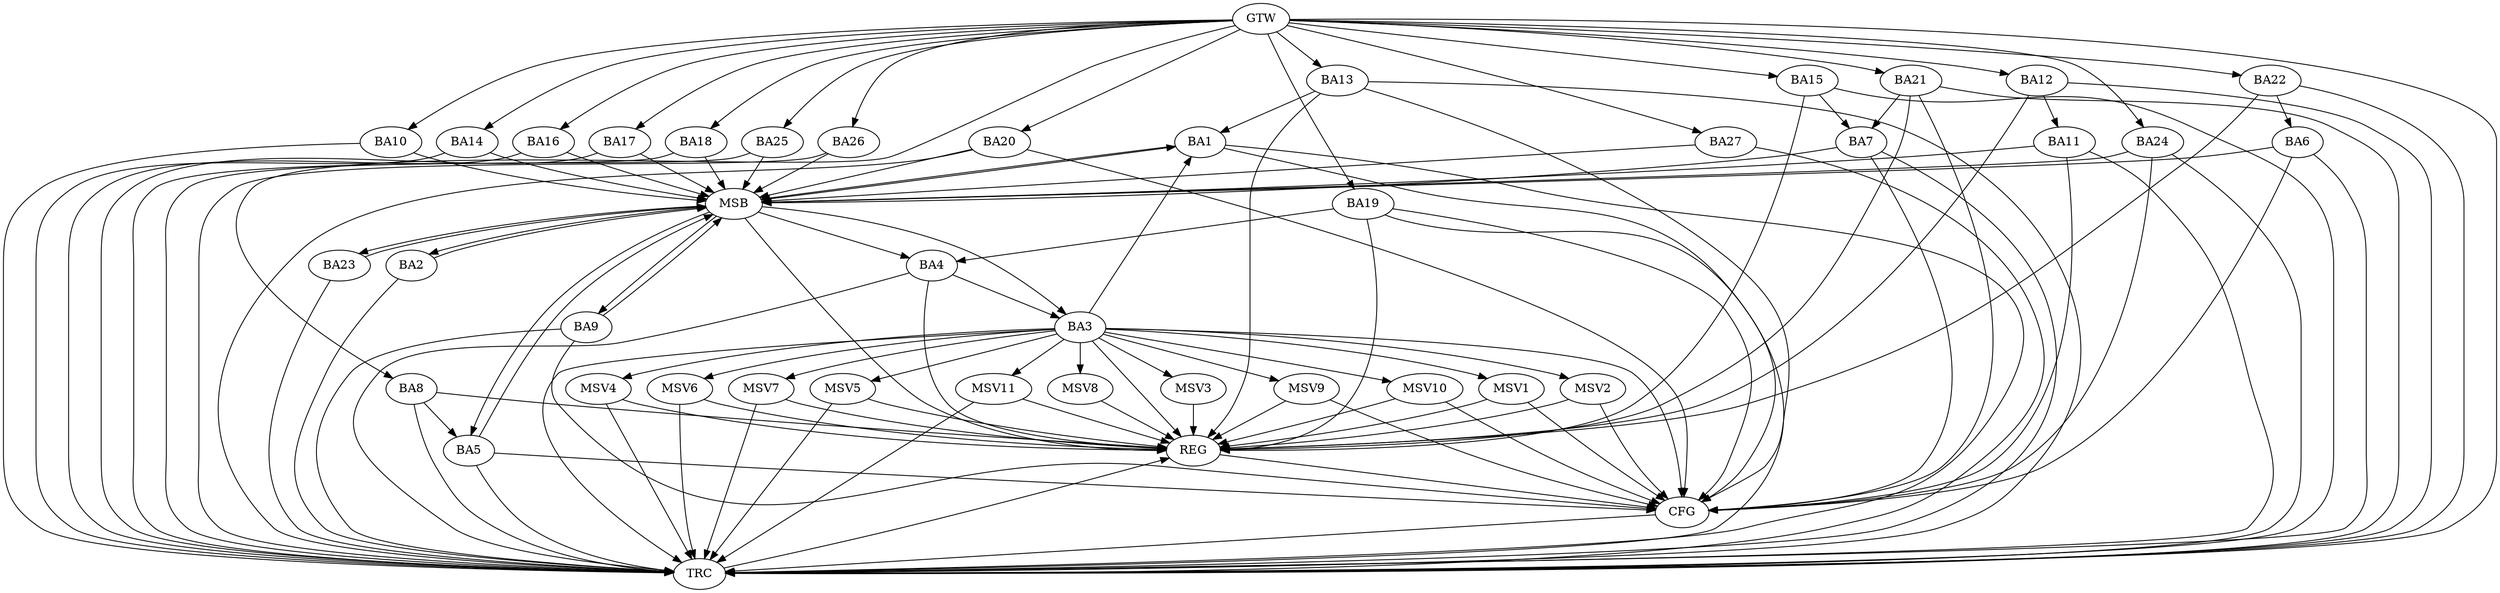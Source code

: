 strict digraph G {
  BA1 [ label="BA1" ];
  BA2 [ label="BA2" ];
  BA3 [ label="BA3" ];
  BA4 [ label="BA4" ];
  BA5 [ label="BA5" ];
  BA6 [ label="BA6" ];
  BA7 [ label="BA7" ];
  BA8 [ label="BA8" ];
  BA9 [ label="BA9" ];
  BA10 [ label="BA10" ];
  BA11 [ label="BA11" ];
  BA12 [ label="BA12" ];
  BA13 [ label="BA13" ];
  BA14 [ label="BA14" ];
  BA15 [ label="BA15" ];
  BA16 [ label="BA16" ];
  BA17 [ label="BA17" ];
  BA18 [ label="BA18" ];
  BA19 [ label="BA19" ];
  BA20 [ label="BA20" ];
  BA21 [ label="BA21" ];
  BA22 [ label="BA22" ];
  BA23 [ label="BA23" ];
  BA24 [ label="BA24" ];
  BA25 [ label="BA25" ];
  BA26 [ label="BA26" ];
  BA27 [ label="BA27" ];
  GTW [ label="GTW" ];
  REG [ label="REG" ];
  MSB [ label="MSB" ];
  CFG [ label="CFG" ];
  TRC [ label="TRC" ];
  MSV1 [ label="MSV1" ];
  MSV2 [ label="MSV2" ];
  MSV3 [ label="MSV3" ];
  MSV4 [ label="MSV4" ];
  MSV5 [ label="MSV5" ];
  MSV6 [ label="MSV6" ];
  MSV7 [ label="MSV7" ];
  MSV8 [ label="MSV8" ];
  MSV9 [ label="MSV9" ];
  MSV10 [ label="MSV10" ];
  MSV11 [ label="MSV11" ];
  BA3 -> BA1;
  BA4 -> BA3;
  BA8 -> BA5;
  BA12 -> BA11;
  BA13 -> BA1;
  BA15 -> BA7;
  BA19 -> BA4;
  BA21 -> BA7;
  BA22 -> BA6;
  GTW -> BA8;
  GTW -> BA10;
  GTW -> BA12;
  GTW -> BA13;
  GTW -> BA14;
  GTW -> BA15;
  GTW -> BA16;
  GTW -> BA17;
  GTW -> BA18;
  GTW -> BA19;
  GTW -> BA20;
  GTW -> BA21;
  GTW -> BA22;
  GTW -> BA24;
  GTW -> BA25;
  GTW -> BA26;
  GTW -> BA27;
  BA3 -> REG;
  BA4 -> REG;
  BA8 -> REG;
  BA12 -> REG;
  BA13 -> REG;
  BA15 -> REG;
  BA19 -> REG;
  BA21 -> REG;
  BA22 -> REG;
  BA1 -> MSB;
  MSB -> BA2;
  MSB -> REG;
  BA2 -> MSB;
  MSB -> BA1;
  BA5 -> MSB;
  MSB -> BA3;
  BA6 -> MSB;
  MSB -> BA5;
  BA7 -> MSB;
  MSB -> BA4;
  BA9 -> MSB;
  BA10 -> MSB;
  BA11 -> MSB;
  BA14 -> MSB;
  BA16 -> MSB;
  MSB -> BA9;
  BA17 -> MSB;
  BA18 -> MSB;
  BA20 -> MSB;
  BA23 -> MSB;
  BA24 -> MSB;
  BA25 -> MSB;
  BA26 -> MSB;
  MSB -> BA23;
  BA27 -> MSB;
  BA6 -> CFG;
  BA21 -> CFG;
  BA7 -> CFG;
  BA1 -> CFG;
  BA5 -> CFG;
  BA3 -> CFG;
  BA9 -> CFG;
  BA19 -> CFG;
  BA24 -> CFG;
  BA20 -> CFG;
  BA13 -> CFG;
  BA11 -> CFG;
  REG -> CFG;
  BA1 -> TRC;
  BA2 -> TRC;
  BA3 -> TRC;
  BA4 -> TRC;
  BA5 -> TRC;
  BA6 -> TRC;
  BA7 -> TRC;
  BA8 -> TRC;
  BA9 -> TRC;
  BA10 -> TRC;
  BA11 -> TRC;
  BA12 -> TRC;
  BA13 -> TRC;
  BA14 -> TRC;
  BA15 -> TRC;
  BA16 -> TRC;
  BA17 -> TRC;
  BA18 -> TRC;
  BA19 -> TRC;
  BA20 -> TRC;
  BA21 -> TRC;
  BA22 -> TRC;
  BA23 -> TRC;
  BA24 -> TRC;
  BA25 -> TRC;
  BA26 -> TRC;
  BA27 -> TRC;
  GTW -> TRC;
  CFG -> TRC;
  TRC -> REG;
  BA3 -> MSV1;
  BA3 -> MSV2;
  BA3 -> MSV3;
  BA3 -> MSV4;
  BA3 -> MSV5;
  MSV1 -> REG;
  MSV1 -> CFG;
  MSV2 -> REG;
  MSV2 -> CFG;
  MSV3 -> REG;
  MSV4 -> REG;
  MSV4 -> TRC;
  MSV5 -> REG;
  MSV5 -> TRC;
  BA3 -> MSV6;
  BA3 -> MSV7;
  MSV6 -> REG;
  MSV6 -> TRC;
  MSV7 -> REG;
  MSV7 -> TRC;
  BA3 -> MSV8;
  MSV8 -> REG;
  BA3 -> MSV9;
  MSV9 -> REG;
  MSV9 -> CFG;
  BA3 -> MSV10;
  BA3 -> MSV11;
  MSV10 -> REG;
  MSV10 -> CFG;
  MSV11 -> REG;
  MSV11 -> TRC;
}
